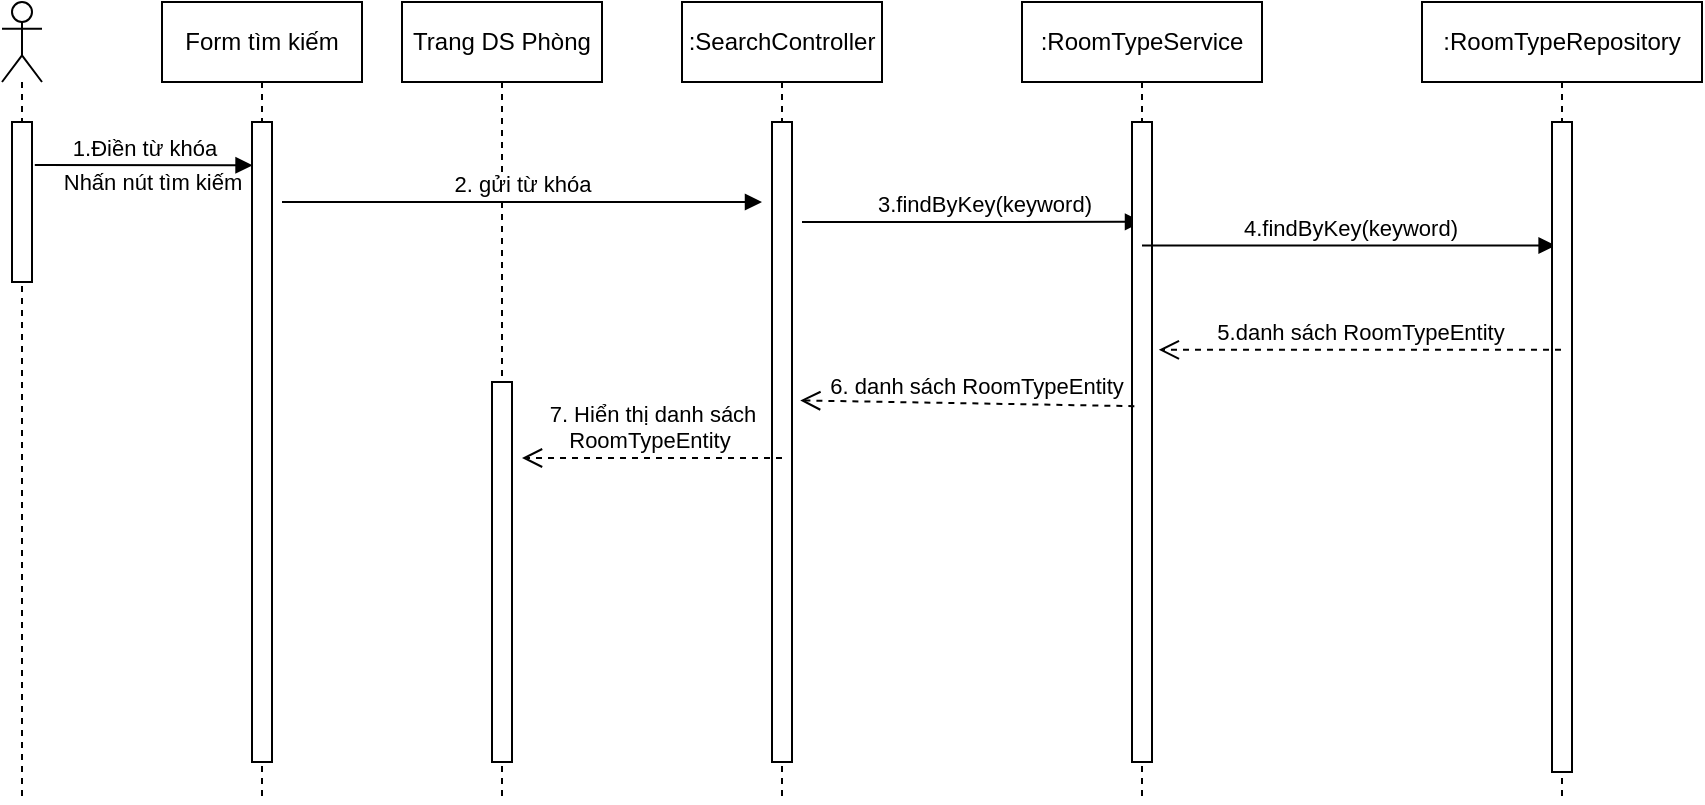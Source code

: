 <mxfile version="14.9.9" type="device"><diagram id="kgpKYQtTHZ0yAKxKKP6v" name="Page-1"><mxGraphModel dx="1038" dy="532" grid="1" gridSize="10" guides="1" tooltips="1" connect="1" arrows="1" fold="1" page="1" pageScale="1" pageWidth="850" pageHeight="1100" math="0" shadow="0"><root><mxCell id="0"/><mxCell id="1" parent="0"/><mxCell id="hMVxBkMDEKXz9Y8kJNMc-1" value="" style="shape=umlLifeline;participant=umlActor;perimeter=lifelinePerimeter;whiteSpace=wrap;html=1;container=1;collapsible=0;recursiveResize=0;verticalAlign=top;spacingTop=36;outlineConnect=0;" vertex="1" parent="1"><mxGeometry x="50" y="50" width="20" height="400" as="geometry"/></mxCell><mxCell id="hMVxBkMDEKXz9Y8kJNMc-2" value=":SearchController" style="shape=umlLifeline;perimeter=lifelinePerimeter;whiteSpace=wrap;html=1;container=1;collapsible=0;recursiveResize=0;outlineConnect=0;" vertex="1" parent="1"><mxGeometry x="390" y="50" width="100" height="400" as="geometry"/></mxCell><mxCell id="hMVxBkMDEKXz9Y8kJNMc-3" value="" style="html=1;points=[];perimeter=orthogonalPerimeter;" vertex="1" parent="hMVxBkMDEKXz9Y8kJNMc-2"><mxGeometry x="45" y="60" width="10" height="320" as="geometry"/></mxCell><mxCell id="hMVxBkMDEKXz9Y8kJNMc-4" value=":RoomTypeService" style="shape=umlLifeline;perimeter=lifelinePerimeter;whiteSpace=wrap;html=1;container=1;collapsible=0;recursiveResize=0;outlineConnect=0;" vertex="1" parent="1"><mxGeometry x="560" y="50" width="120" height="400" as="geometry"/></mxCell><mxCell id="hMVxBkMDEKXz9Y8kJNMc-5" value=":RoomTypeRepository" style="shape=umlLifeline;perimeter=lifelinePerimeter;whiteSpace=wrap;html=1;container=1;collapsible=0;recursiveResize=0;outlineConnect=0;" vertex="1" parent="1"><mxGeometry x="760" y="50" width="140" height="400" as="geometry"/></mxCell><mxCell id="hMVxBkMDEKXz9Y8kJNMc-6" value="Form tìm kiếm" style="shape=umlLifeline;perimeter=lifelinePerimeter;whiteSpace=wrap;html=1;container=1;collapsible=0;recursiveResize=0;outlineConnect=0;" vertex="1" parent="1"><mxGeometry x="130" y="50" width="100" height="400" as="geometry"/></mxCell><mxCell id="hMVxBkMDEKXz9Y8kJNMc-7" value="" style="html=1;points=[];perimeter=orthogonalPerimeter;" vertex="1" parent="hMVxBkMDEKXz9Y8kJNMc-6"><mxGeometry x="45" y="60" width="10" height="320" as="geometry"/></mxCell><mxCell id="hMVxBkMDEKXz9Y8kJNMc-8" value="&lt;font style=&quot;font-size: 11px&quot;&gt;Nhấn nút tìm kiếm&lt;/font&gt;" style="text;html=1;align=center;verticalAlign=middle;resizable=0;points=[];autosize=1;strokeColor=none;" vertex="1" parent="1"><mxGeometry x="70" y="130" width="110" height="20" as="geometry"/></mxCell><mxCell id="hMVxBkMDEKXz9Y8kJNMc-9" value="Trang DS Phòng" style="shape=umlLifeline;perimeter=lifelinePerimeter;whiteSpace=wrap;html=1;container=1;collapsible=0;recursiveResize=0;outlineConnect=0;" vertex="1" parent="1"><mxGeometry x="250" y="50" width="100" height="400" as="geometry"/></mxCell><mxCell id="hMVxBkMDEKXz9Y8kJNMc-10" value="3.findByKey(keyword)" style="html=1;verticalAlign=bottom;endArrow=block;entryX=0.5;entryY=0.156;entryDx=0;entryDy=0;entryPerimeter=0;" edge="1" parent="1" target="hMVxBkMDEKXz9Y8kJNMc-11"><mxGeometry x="0.071" width="80" relative="1" as="geometry"><mxPoint x="450" y="160" as="sourcePoint"/><mxPoint x="600" y="160" as="targetPoint"/><Array as="points"/><mxPoint as="offset"/></mxGeometry></mxCell><mxCell id="hMVxBkMDEKXz9Y8kJNMc-11" value="" style="html=1;points=[];perimeter=orthogonalPerimeter;" vertex="1" parent="1"><mxGeometry x="615" y="110" width="10" height="320" as="geometry"/></mxCell><mxCell id="hMVxBkMDEKXz9Y8kJNMc-12" value="4.findByKey(keyword)" style="html=1;verticalAlign=bottom;endArrow=block;entryX=0.18;entryY=0.19;entryDx=0;entryDy=0;entryPerimeter=0;" edge="1" parent="1" source="hMVxBkMDEKXz9Y8kJNMc-4" target="hMVxBkMDEKXz9Y8kJNMc-13"><mxGeometry width="80" relative="1" as="geometry"><mxPoint x="885" y="170" as="sourcePoint"/><mxPoint x="800" y="171" as="targetPoint"/></mxGeometry></mxCell><mxCell id="hMVxBkMDEKXz9Y8kJNMc-13" value="" style="html=1;points=[];perimeter=orthogonalPerimeter;" vertex="1" parent="1"><mxGeometry x="825" y="110" width="10" height="325" as="geometry"/></mxCell><mxCell id="hMVxBkMDEKXz9Y8kJNMc-14" value="5.danh sách RoomTypeEntity" style="html=1;verticalAlign=bottom;endArrow=open;dashed=1;endSize=8;entryX=1.341;entryY=0.356;entryDx=0;entryDy=0;entryPerimeter=0;" edge="1" parent="1" source="hMVxBkMDEKXz9Y8kJNMc-5" target="hMVxBkMDEKXz9Y8kJNMc-11"><mxGeometry relative="1" as="geometry"><mxPoint x="920" y="249.5" as="sourcePoint"/><mxPoint x="750" y="250" as="targetPoint"/></mxGeometry></mxCell><mxCell id="hMVxBkMDEKXz9Y8kJNMc-15" value="6. danh sách RoomTypeEntity" style="html=1;verticalAlign=bottom;endArrow=open;dashed=1;endSize=8;exitX=0.118;exitY=0.444;exitDx=0;exitDy=0;exitPerimeter=0;entryX=1.412;entryY=0.435;entryDx=0;entryDy=0;entryPerimeter=0;" edge="1" parent="1" source="hMVxBkMDEKXz9Y8kJNMc-11" target="hMVxBkMDEKXz9Y8kJNMc-3"><mxGeometry x="-0.053" relative="1" as="geometry"><mxPoint x="735" y="340" as="sourcePoint"/><mxPoint x="450" y="340" as="targetPoint"/><mxPoint as="offset"/></mxGeometry></mxCell><mxCell id="hMVxBkMDEKXz9Y8kJNMc-16" value="7. Hiển thị danh sách&lt;br&gt;RoomTypeEntity&amp;nbsp;" style="html=1;verticalAlign=bottom;endArrow=open;dashed=1;endSize=8;" edge="1" parent="1"><mxGeometry relative="1" as="geometry"><mxPoint x="440" y="278" as="sourcePoint"/><mxPoint x="310" y="278" as="targetPoint"/><Array as="points"><mxPoint x="310" y="278"/></Array></mxGeometry></mxCell><mxCell id="hMVxBkMDEKXz9Y8kJNMc-18" value="" style="html=1;points=[];perimeter=orthogonalPerimeter;" vertex="1" parent="1"><mxGeometry x="295" y="240" width="10" height="190" as="geometry"/></mxCell><mxCell id="hMVxBkMDEKXz9Y8kJNMc-19" value="" style="html=1;points=[];perimeter=orthogonalPerimeter;" vertex="1" parent="1"><mxGeometry x="55" y="110" width="10" height="80" as="geometry"/></mxCell><mxCell id="hMVxBkMDEKXz9Y8kJNMc-20" value="1.Điền từ khóa" style="html=1;verticalAlign=bottom;endArrow=block;entryX=0.957;entryY=0.082;entryDx=0;entryDy=0;entryPerimeter=0;exitX=1.14;exitY=0.268;exitDx=0;exitDy=0;exitPerimeter=0;" edge="1" parent="1" source="hMVxBkMDEKXz9Y8kJNMc-19" target="hMVxBkMDEKXz9Y8kJNMc-8"><mxGeometry width="80" relative="1" as="geometry"><mxPoint x="80" y="130" as="sourcePoint"/><mxPoint x="140" y="130" as="targetPoint"/></mxGeometry></mxCell><mxCell id="hMVxBkMDEKXz9Y8kJNMc-26" value="2. gửi từ khóa" style="html=1;verticalAlign=bottom;endArrow=block;" edge="1" parent="1"><mxGeometry width="80" relative="1" as="geometry"><mxPoint x="190" y="150" as="sourcePoint"/><mxPoint x="430" y="150" as="targetPoint"/></mxGeometry></mxCell></root></mxGraphModel></diagram></mxfile>